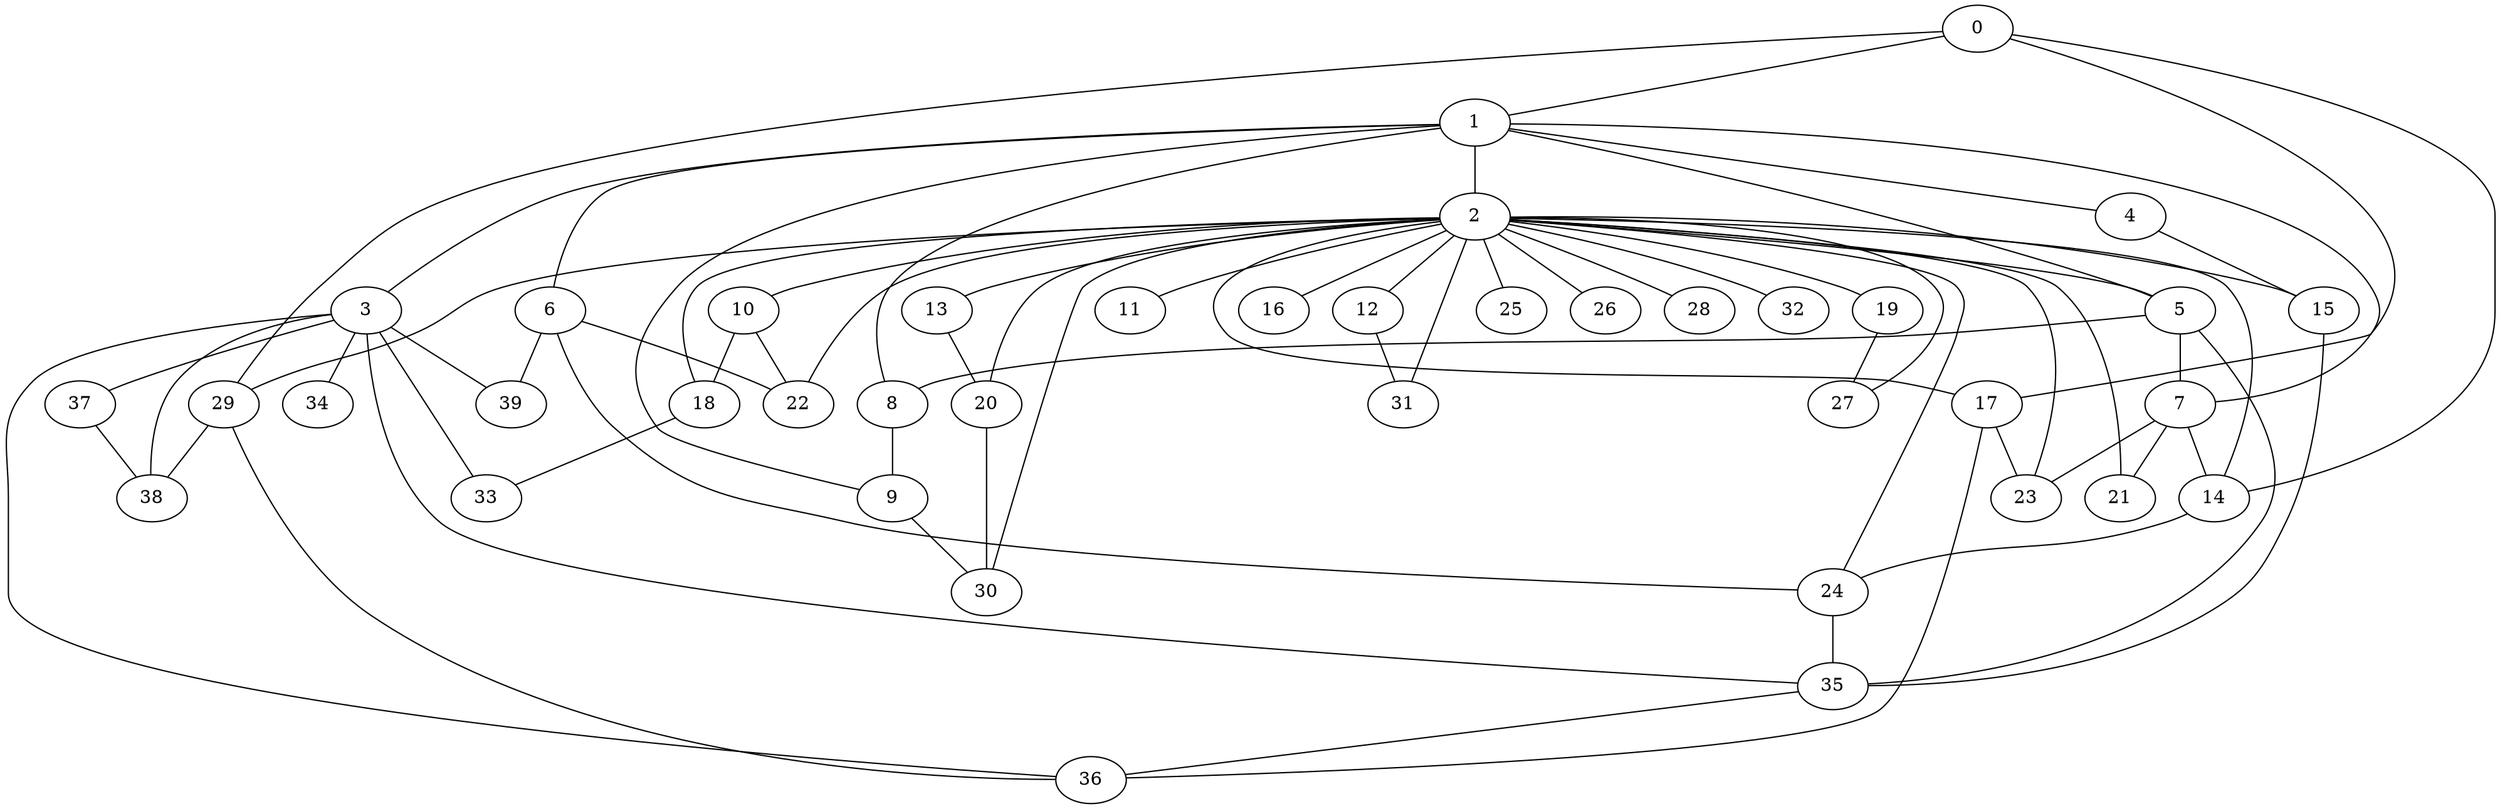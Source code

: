 
graph graphname {
    0 -- 1
0 -- 14
0 -- 17
0 -- 29
1 -- 2
1 -- 3
1 -- 4
1 -- 5
1 -- 6
1 -- 7
1 -- 8
1 -- 9
2 -- 10
2 -- 11
2 -- 12
2 -- 13
2 -- 14
2 -- 15
2 -- 16
2 -- 17
2 -- 18
2 -- 19
2 -- 20
2 -- 21
2 -- 22
2 -- 23
2 -- 24
2 -- 25
2 -- 26
2 -- 27
2 -- 28
2 -- 29
2 -- 30
2 -- 31
2 -- 32
2 -- 5
3 -- 34
3 -- 35
3 -- 36
3 -- 37
3 -- 38
3 -- 33
3 -- 39
4 -- 15
5 -- 8
5 -- 35
5 -- 7
6 -- 39
6 -- 24
6 -- 22
7 -- 21
7 -- 23
7 -- 14
8 -- 9
9 -- 30
10 -- 18
10 -- 22
12 -- 31
13 -- 20
14 -- 24
15 -- 35
17 -- 36
17 -- 23
18 -- 33
19 -- 27
20 -- 30
24 -- 35
29 -- 38
29 -- 36
35 -- 36
37 -- 38

}

